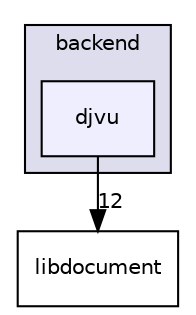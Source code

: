 digraph "evince-master/backend/djvu" {
  compound=true
  node [ fontsize="10", fontname="Helvetica"];
  edge [ labelfontsize="10", labelfontname="Helvetica"];
  subgraph clusterdir_df8aa77a9614fb61c4d7f3b0249f87b4 {
    graph [ bgcolor="#ddddee", pencolor="black", label="backend" fontname="Helvetica", fontsize="10", URL="dir_df8aa77a9614fb61c4d7f3b0249f87b4.html"]
  dir_7f6fea2249a761309a503a3fea81b58a [shape=box, label="djvu", style="filled", fillcolor="#eeeeff", pencolor="black", URL="dir_7f6fea2249a761309a503a3fea81b58a.html"];
  }
  dir_8afe8fb5d511b91003daab0546f13589 [shape=box label="libdocument" URL="dir_8afe8fb5d511b91003daab0546f13589.html"];
  dir_7f6fea2249a761309a503a3fea81b58a->dir_8afe8fb5d511b91003daab0546f13589 [headlabel="12", labeldistance=1.5 headhref="dir_000003_000014.html"];
}
